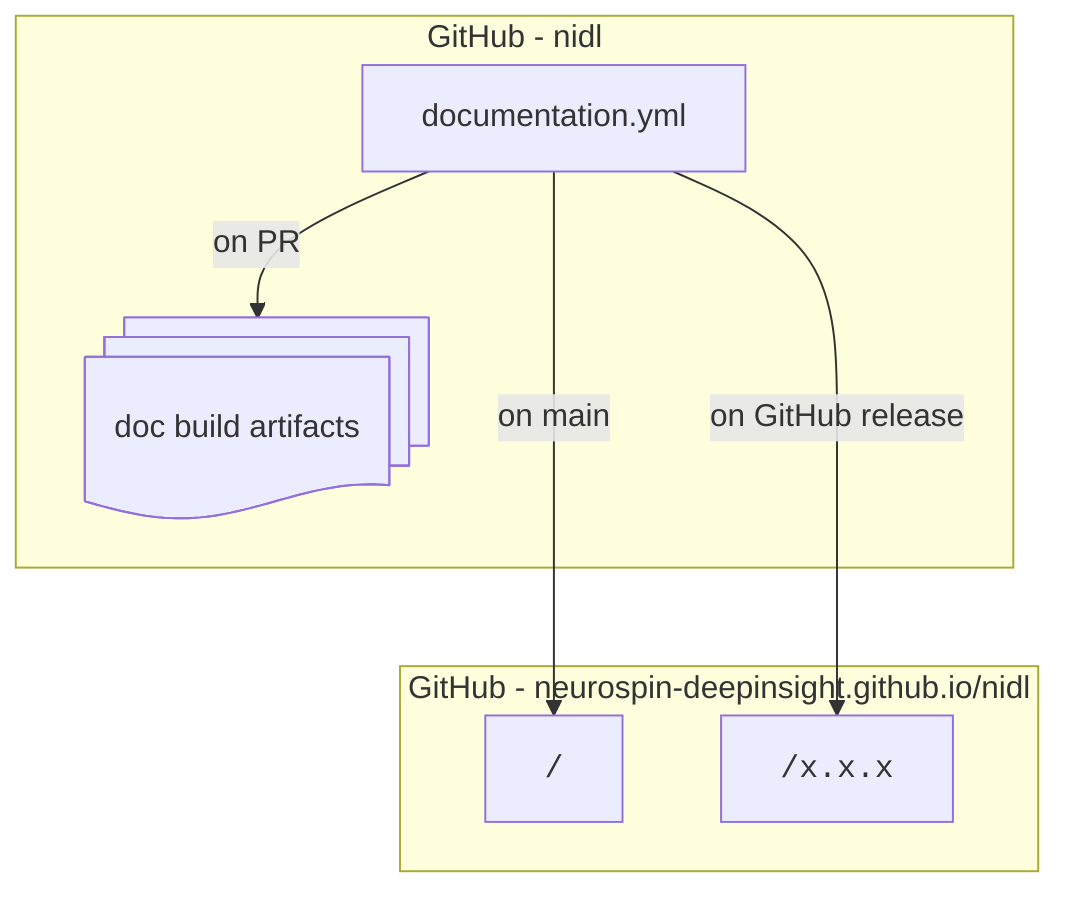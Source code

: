 flowchart TD

subgraph GitHub - neurospin-deepinsight.github.io/nidl
nidl_doc_main["<code>/"]
nidl_doc_stable["<code>/x.x.x"]
end

subgraph GitHub - nidl
DocumentationBuilder["documentation.yml"]
artifacts@{ shape: docs, label: "doc build artifacts" }
end

DocumentationBuilder -- on main --> nidl_doc_main
DocumentationBuilder -- on GitHub release ---> nidl_doc_stable
DocumentationBuilder -- on PR --> artifacts